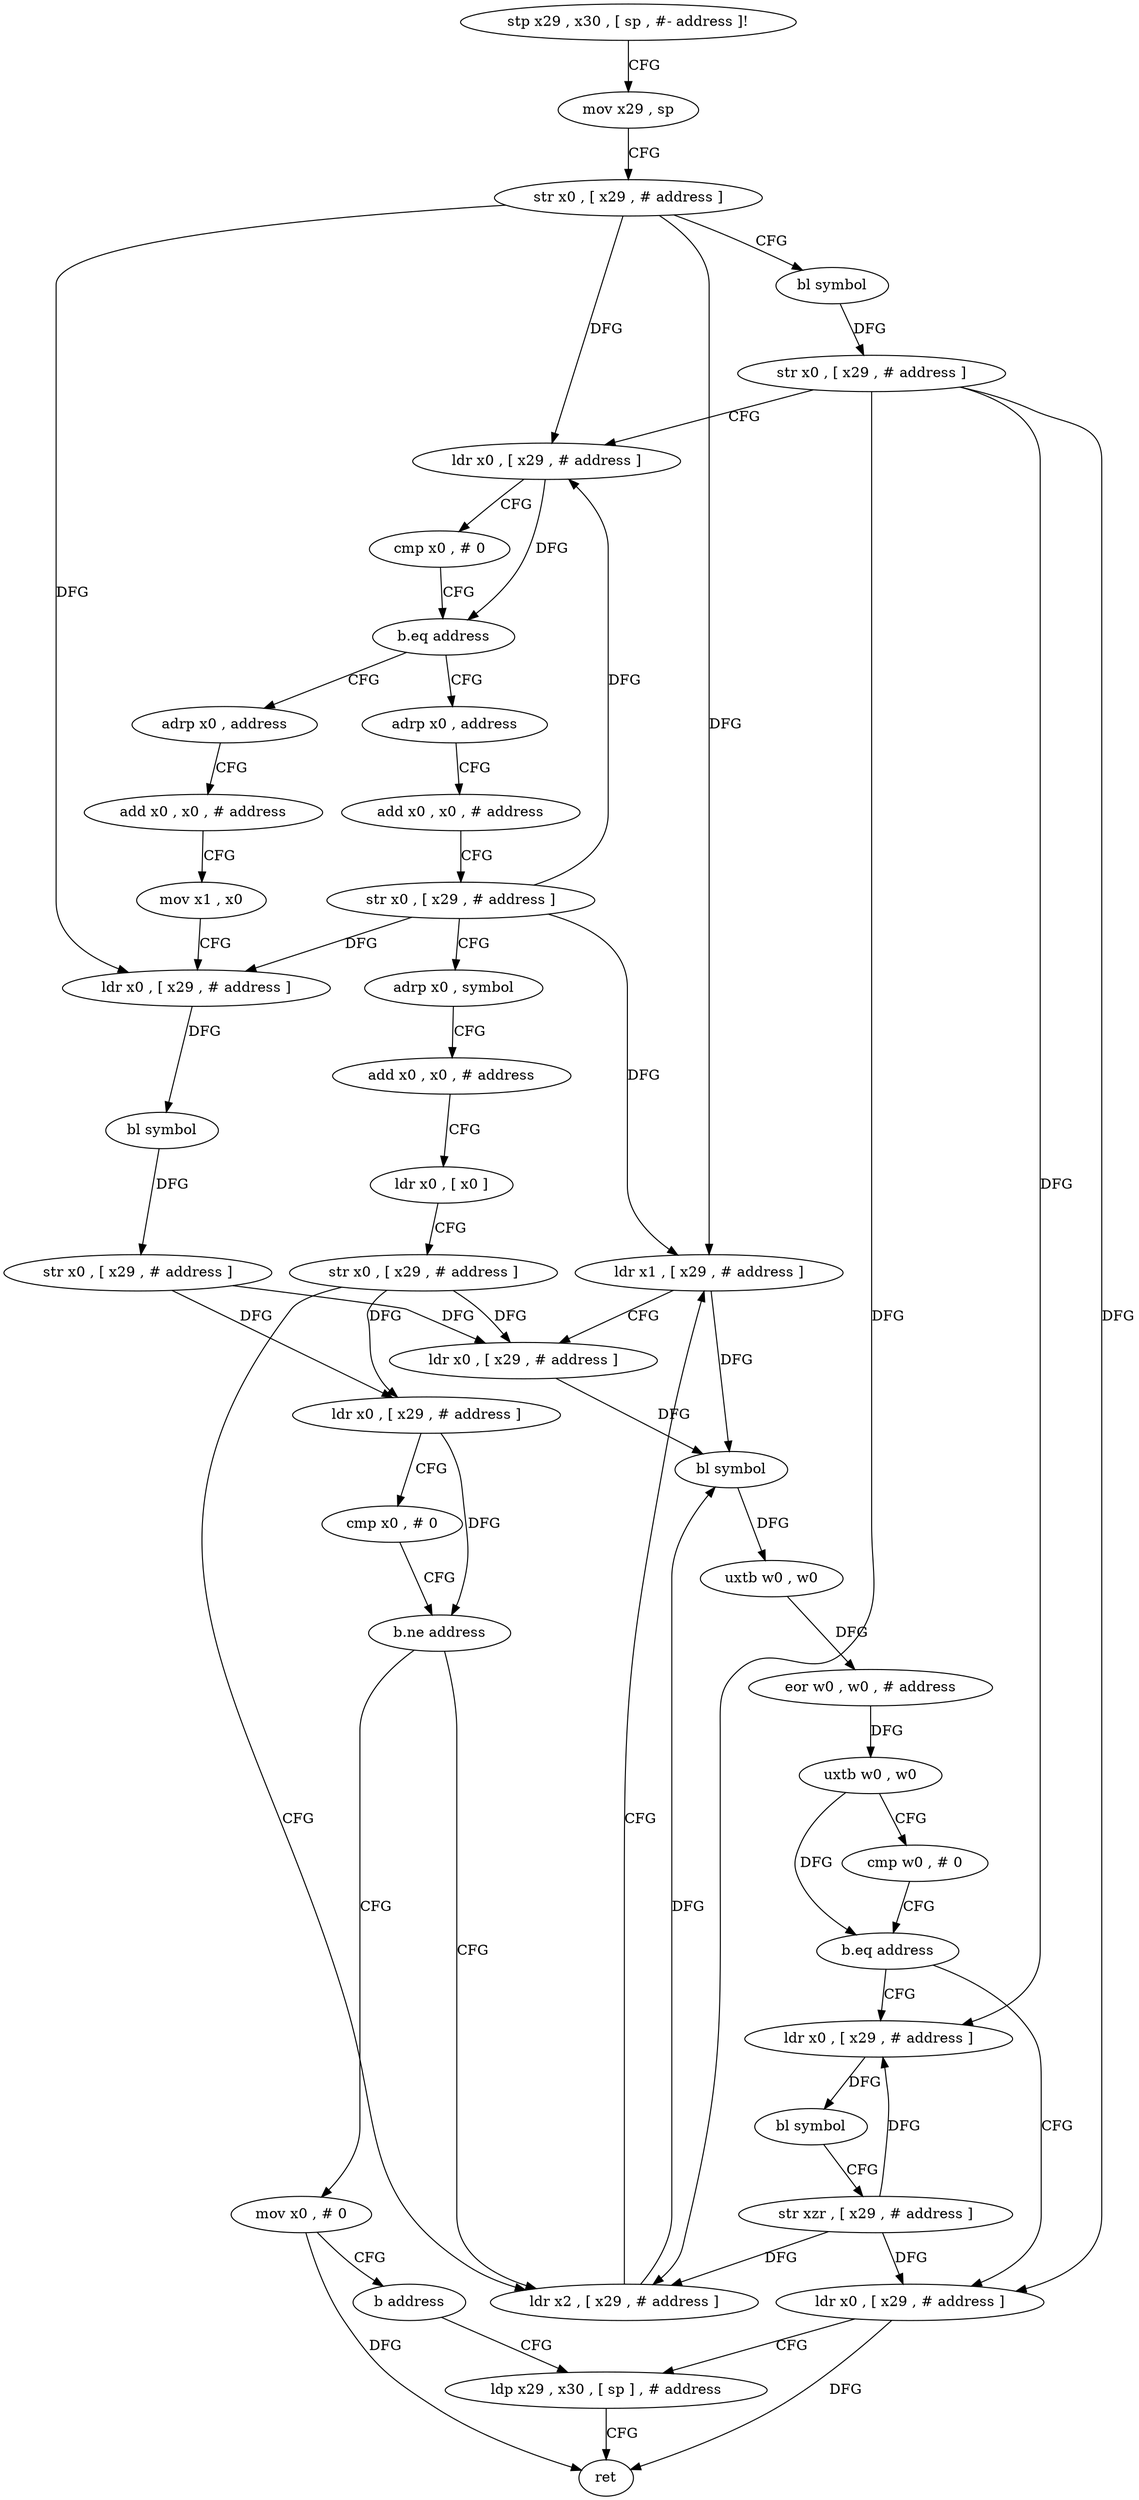digraph "func" {
"4217248" [label = "stp x29 , x30 , [ sp , #- address ]!" ]
"4217252" [label = "mov x29 , sp" ]
"4217256" [label = "str x0 , [ x29 , # address ]" ]
"4217260" [label = "bl symbol" ]
"4217264" [label = "str x0 , [ x29 , # address ]" ]
"4217268" [label = "ldr x0 , [ x29 , # address ]" ]
"4217272" [label = "cmp x0 , # 0" ]
"4217276" [label = "b.eq address" ]
"4217324" [label = "adrp x0 , address" ]
"4217280" [label = "adrp x0 , address" ]
"4217328" [label = "add x0 , x0 , # address" ]
"4217332" [label = "str x0 , [ x29 , # address ]" ]
"4217336" [label = "adrp x0 , symbol" ]
"4217340" [label = "add x0 , x0 , # address" ]
"4217344" [label = "ldr x0 , [ x0 ]" ]
"4217348" [label = "str x0 , [ x29 , # address ]" ]
"4217352" [label = "ldr x2 , [ x29 , # address ]" ]
"4217284" [label = "add x0 , x0 , # address" ]
"4217288" [label = "mov x1 , x0" ]
"4217292" [label = "ldr x0 , [ x29 , # address ]" ]
"4217296" [label = "bl symbol" ]
"4217300" [label = "str x0 , [ x29 , # address ]" ]
"4217304" [label = "ldr x0 , [ x29 , # address ]" ]
"4217308" [label = "cmp x0 , # 0" ]
"4217312" [label = "b.ne address" ]
"4217316" [label = "mov x0 , # 0" ]
"4217400" [label = "ldr x0 , [ x29 , # address ]" ]
"4217404" [label = "ldp x29 , x30 , [ sp ] , # address" ]
"4217388" [label = "ldr x0 , [ x29 , # address ]" ]
"4217392" [label = "bl symbol" ]
"4217396" [label = "str xzr , [ x29 , # address ]" ]
"4217356" [label = "ldr x1 , [ x29 , # address ]" ]
"4217360" [label = "ldr x0 , [ x29 , # address ]" ]
"4217364" [label = "bl symbol" ]
"4217368" [label = "uxtb w0 , w0" ]
"4217372" [label = "eor w0 , w0 , # address" ]
"4217376" [label = "uxtb w0 , w0" ]
"4217380" [label = "cmp w0 , # 0" ]
"4217384" [label = "b.eq address" ]
"4217320" [label = "b address" ]
"4217408" [label = "ret" ]
"4217248" -> "4217252" [ label = "CFG" ]
"4217252" -> "4217256" [ label = "CFG" ]
"4217256" -> "4217260" [ label = "CFG" ]
"4217256" -> "4217268" [ label = "DFG" ]
"4217256" -> "4217292" [ label = "DFG" ]
"4217256" -> "4217356" [ label = "DFG" ]
"4217260" -> "4217264" [ label = "DFG" ]
"4217264" -> "4217268" [ label = "CFG" ]
"4217264" -> "4217352" [ label = "DFG" ]
"4217264" -> "4217400" [ label = "DFG" ]
"4217264" -> "4217388" [ label = "DFG" ]
"4217268" -> "4217272" [ label = "CFG" ]
"4217268" -> "4217276" [ label = "DFG" ]
"4217272" -> "4217276" [ label = "CFG" ]
"4217276" -> "4217324" [ label = "CFG" ]
"4217276" -> "4217280" [ label = "CFG" ]
"4217324" -> "4217328" [ label = "CFG" ]
"4217280" -> "4217284" [ label = "CFG" ]
"4217328" -> "4217332" [ label = "CFG" ]
"4217332" -> "4217336" [ label = "CFG" ]
"4217332" -> "4217268" [ label = "DFG" ]
"4217332" -> "4217292" [ label = "DFG" ]
"4217332" -> "4217356" [ label = "DFG" ]
"4217336" -> "4217340" [ label = "CFG" ]
"4217340" -> "4217344" [ label = "CFG" ]
"4217344" -> "4217348" [ label = "CFG" ]
"4217348" -> "4217352" [ label = "CFG" ]
"4217348" -> "4217304" [ label = "DFG" ]
"4217348" -> "4217360" [ label = "DFG" ]
"4217352" -> "4217356" [ label = "CFG" ]
"4217352" -> "4217364" [ label = "DFG" ]
"4217284" -> "4217288" [ label = "CFG" ]
"4217288" -> "4217292" [ label = "CFG" ]
"4217292" -> "4217296" [ label = "DFG" ]
"4217296" -> "4217300" [ label = "DFG" ]
"4217300" -> "4217304" [ label = "DFG" ]
"4217300" -> "4217360" [ label = "DFG" ]
"4217304" -> "4217308" [ label = "CFG" ]
"4217304" -> "4217312" [ label = "DFG" ]
"4217308" -> "4217312" [ label = "CFG" ]
"4217312" -> "4217352" [ label = "CFG" ]
"4217312" -> "4217316" [ label = "CFG" ]
"4217316" -> "4217320" [ label = "CFG" ]
"4217316" -> "4217408" [ label = "DFG" ]
"4217400" -> "4217404" [ label = "CFG" ]
"4217400" -> "4217408" [ label = "DFG" ]
"4217404" -> "4217408" [ label = "CFG" ]
"4217388" -> "4217392" [ label = "DFG" ]
"4217392" -> "4217396" [ label = "CFG" ]
"4217396" -> "4217400" [ label = "DFG" ]
"4217396" -> "4217352" [ label = "DFG" ]
"4217396" -> "4217388" [ label = "DFG" ]
"4217356" -> "4217360" [ label = "CFG" ]
"4217356" -> "4217364" [ label = "DFG" ]
"4217360" -> "4217364" [ label = "DFG" ]
"4217364" -> "4217368" [ label = "DFG" ]
"4217368" -> "4217372" [ label = "DFG" ]
"4217372" -> "4217376" [ label = "DFG" ]
"4217376" -> "4217380" [ label = "CFG" ]
"4217376" -> "4217384" [ label = "DFG" ]
"4217380" -> "4217384" [ label = "CFG" ]
"4217384" -> "4217400" [ label = "CFG" ]
"4217384" -> "4217388" [ label = "CFG" ]
"4217320" -> "4217404" [ label = "CFG" ]
}
